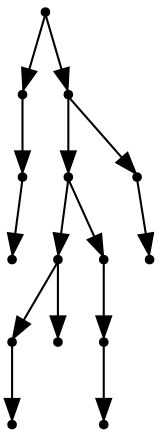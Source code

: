 digraph {
  14 [shape=point];
  2 [shape=point];
  1 [shape=point];
  0 [shape=point];
  13 [shape=point];
  10 [shape=point];
  6 [shape=point];
  4 [shape=point];
  3 [shape=point];
  5 [shape=point];
  9 [shape=point];
  8 [shape=point];
  7 [shape=point];
  12 [shape=point];
  11 [shape=point];
14 -> 2;
2 -> 1;
1 -> 0;
14 -> 13;
13 -> 10;
10 -> 6;
6 -> 4;
4 -> 3;
6 -> 5;
10 -> 9;
9 -> 8;
8 -> 7;
13 -> 12;
12 -> 11;
}
